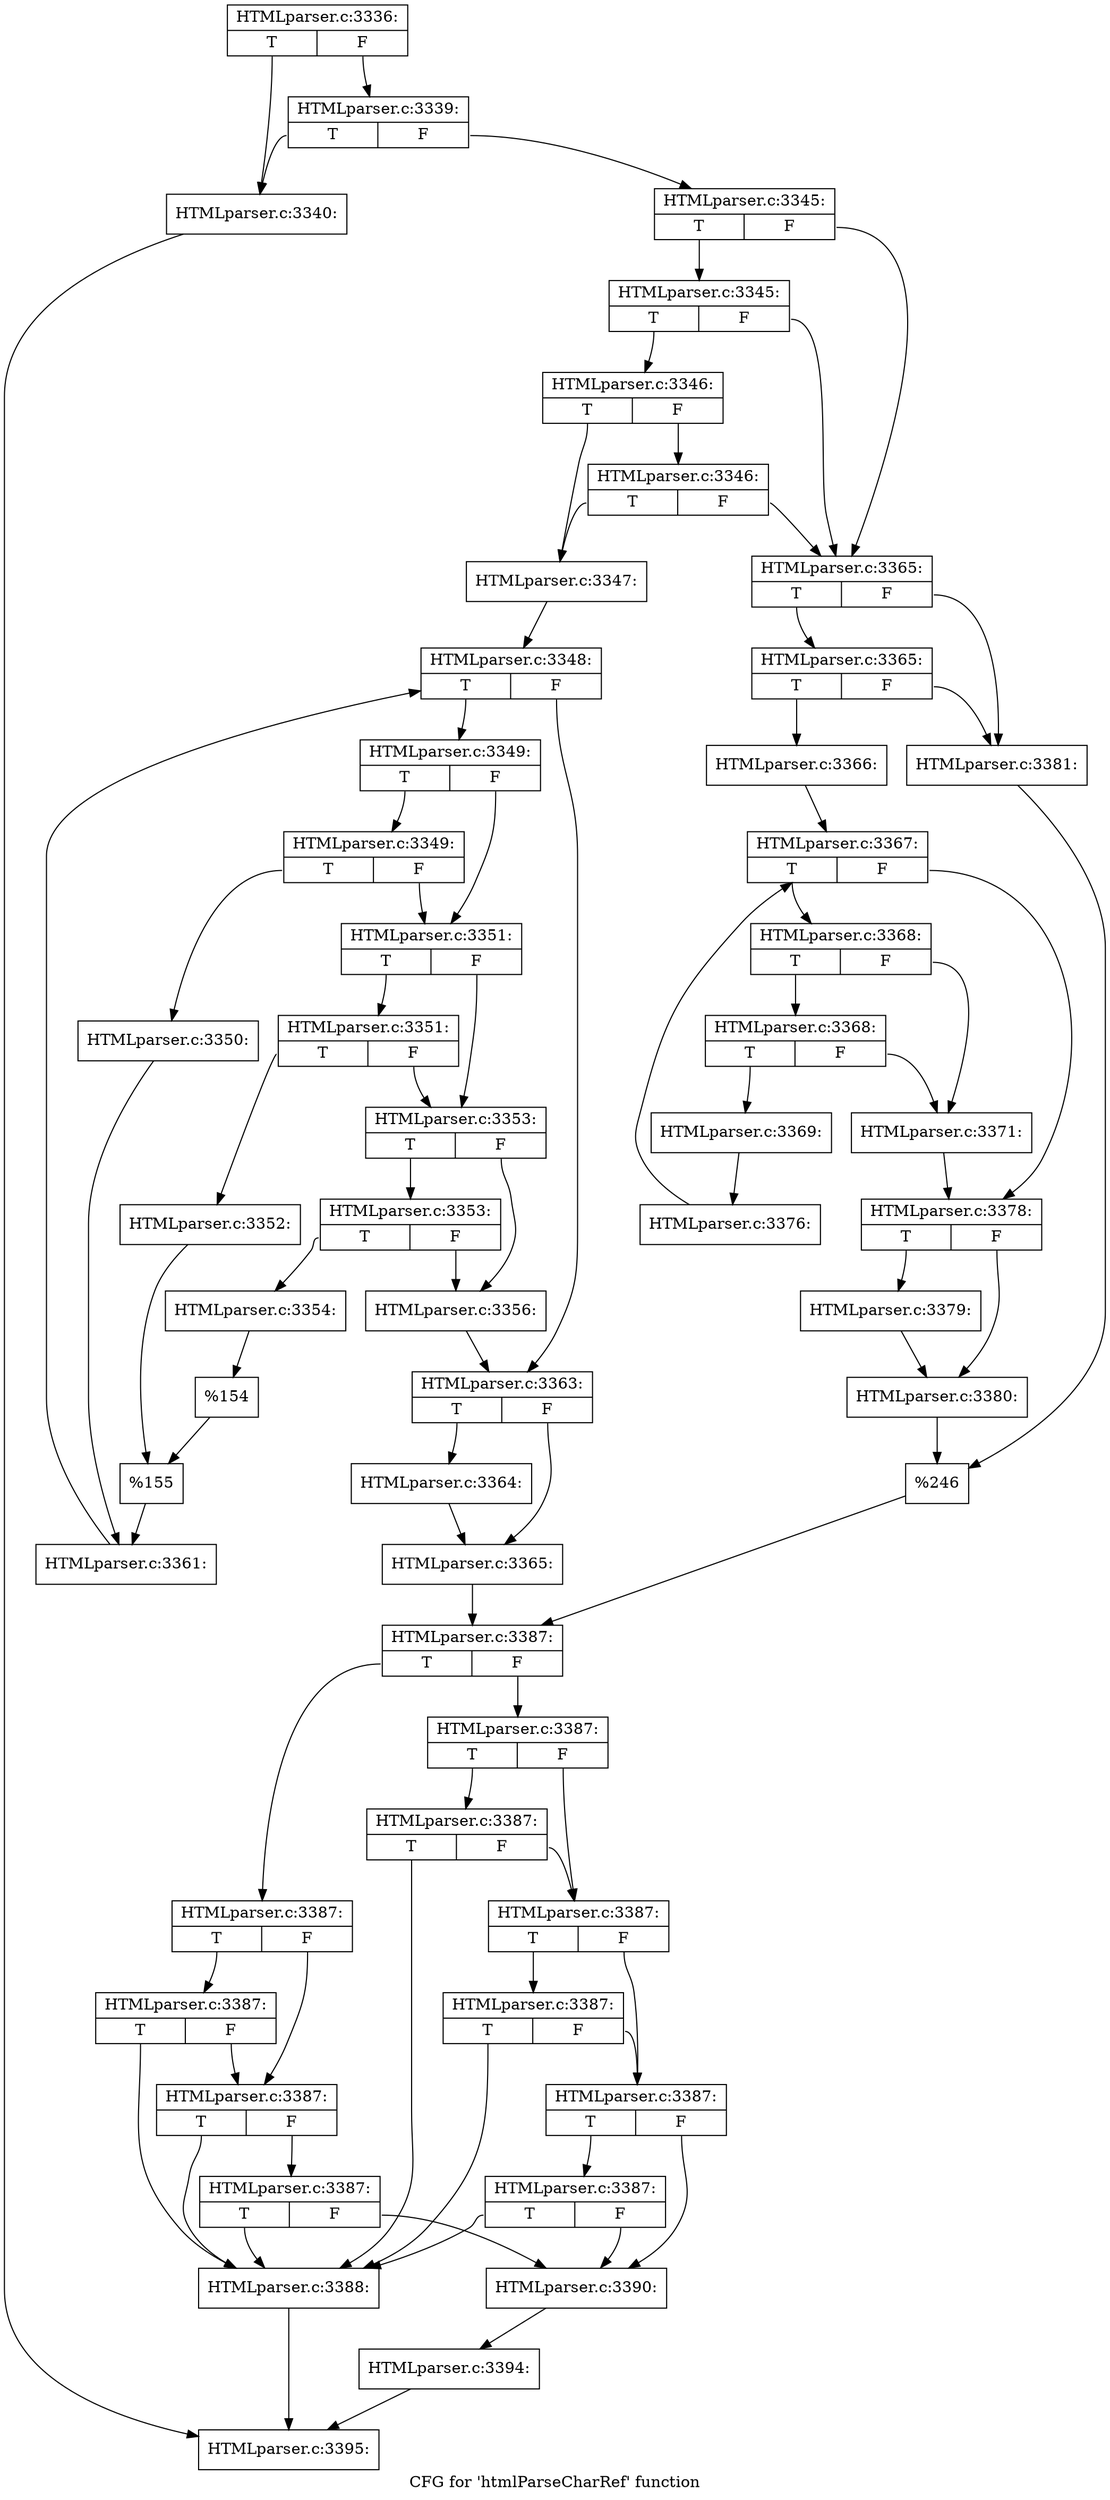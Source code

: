 digraph "CFG for 'htmlParseCharRef' function" {
	label="CFG for 'htmlParseCharRef' function";

	Node0x3bedba0 [shape=record,label="{HTMLparser.c:3336:|{<s0>T|<s1>F}}"];
	Node0x3bedba0:s0 -> Node0x3bd6410;
	Node0x3bedba0:s1 -> Node0x3bd64b0;
	Node0x3bd64b0 [shape=record,label="{HTMLparser.c:3339:|{<s0>T|<s1>F}}"];
	Node0x3bd64b0:s0 -> Node0x3bd6410;
	Node0x3bd64b0:s1 -> Node0x3bd6460;
	Node0x3bd6410 [shape=record,label="{HTMLparser.c:3340:}"];
	Node0x3bd6410 -> Node0x3bedb50;
	Node0x3bd6460 [shape=record,label="{HTMLparser.c:3345:|{<s0>T|<s1>F}}"];
	Node0x3bd6460:s0 -> Node0x3c2d5e0;
	Node0x3bd6460:s1 -> Node0x3c2d510;
	Node0x3c2d5e0 [shape=record,label="{HTMLparser.c:3345:|{<s0>T|<s1>F}}"];
	Node0x3c2d5e0:s0 -> Node0x3c2d560;
	Node0x3c2d5e0:s1 -> Node0x3c2d510;
	Node0x3c2d560 [shape=record,label="{HTMLparser.c:3346:|{<s0>T|<s1>F}}"];
	Node0x3c2d560:s0 -> Node0x3c2d470;
	Node0x3c2d560:s1 -> Node0x3c2e110;
	Node0x3c2e110 [shape=record,label="{HTMLparser.c:3346:|{<s0>T|<s1>F}}"];
	Node0x3c2e110:s0 -> Node0x3c2d470;
	Node0x3c2e110:s1 -> Node0x3c2d510;
	Node0x3c2d470 [shape=record,label="{HTMLparser.c:3347:}"];
	Node0x3c2d470 -> Node0x3c2ff00;
	Node0x3c2ff00 [shape=record,label="{HTMLparser.c:3348:|{<s0>T|<s1>F}}"];
	Node0x3c2ff00:s0 -> Node0x3c30550;
	Node0x3c2ff00:s1 -> Node0x3c300f0;
	Node0x3c30550 [shape=record,label="{HTMLparser.c:3349:|{<s0>T|<s1>F}}"];
	Node0x3c30550:s0 -> Node0x3c30830;
	Node0x3c30550:s1 -> Node0x3c307e0;
	Node0x3c30830 [shape=record,label="{HTMLparser.c:3349:|{<s0>T|<s1>F}}"];
	Node0x3c30830:s0 -> Node0x3c30740;
	Node0x3c30830:s1 -> Node0x3c307e0;
	Node0x3c30740 [shape=record,label="{HTMLparser.c:3350:}"];
	Node0x3c30740 -> Node0x3c30790;
	Node0x3c307e0 [shape=record,label="{HTMLparser.c:3351:|{<s0>T|<s1>F}}"];
	Node0x3c307e0:s0 -> Node0x3c31b20;
	Node0x3c307e0:s1 -> Node0x3c31ad0;
	Node0x3c31b20 [shape=record,label="{HTMLparser.c:3351:|{<s0>T|<s1>F}}"];
	Node0x3c31b20:s0 -> Node0x3c31a30;
	Node0x3c31b20:s1 -> Node0x3c31ad0;
	Node0x3c31a30 [shape=record,label="{HTMLparser.c:3352:}"];
	Node0x3c31a30 -> Node0x3c31a80;
	Node0x3c31ad0 [shape=record,label="{HTMLparser.c:3353:|{<s0>T|<s1>F}}"];
	Node0x3c31ad0:s0 -> Node0x3c32fd0;
	Node0x3c31ad0:s1 -> Node0x3c32f80;
	Node0x3c32fd0 [shape=record,label="{HTMLparser.c:3353:|{<s0>T|<s1>F}}"];
	Node0x3c32fd0:s0 -> Node0x3c32ee0;
	Node0x3c32fd0:s1 -> Node0x3c32f80;
	Node0x3c32ee0 [shape=record,label="{HTMLparser.c:3354:}"];
	Node0x3c32ee0 -> Node0x3c32f30;
	Node0x3c32f80 [shape=record,label="{HTMLparser.c:3356:}"];
	Node0x3c32f80 -> Node0x3c300f0;
	Node0x3c32f30 [shape=record,label="{%154}"];
	Node0x3c32f30 -> Node0x3c31a80;
	Node0x3c31a80 [shape=record,label="{%155}"];
	Node0x3c31a80 -> Node0x3c30790;
	Node0x3c30790 [shape=record,label="{HTMLparser.c:3361:}"];
	Node0x3c30790 -> Node0x3c2ff00;
	Node0x3c300f0 [shape=record,label="{HTMLparser.c:3363:|{<s0>T|<s1>F}}"];
	Node0x3c300f0:s0 -> Node0x3c34c70;
	Node0x3c300f0:s1 -> Node0x3c34cc0;
	Node0x3c34c70 [shape=record,label="{HTMLparser.c:3364:}"];
	Node0x3c34c70 -> Node0x3c34cc0;
	Node0x3c34cc0 [shape=record,label="{HTMLparser.c:3365:}"];
	Node0x3c34cc0 -> Node0x3c2d4c0;
	Node0x3c2d510 [shape=record,label="{HTMLparser.c:3365:|{<s0>T|<s1>F}}"];
	Node0x3c2d510:s0 -> Node0x3c355d0;
	Node0x3c2d510:s1 -> Node0x3c35580;
	Node0x3c355d0 [shape=record,label="{HTMLparser.c:3365:|{<s0>T|<s1>F}}"];
	Node0x3c355d0:s0 -> Node0x3c354e0;
	Node0x3c355d0:s1 -> Node0x3c35580;
	Node0x3c354e0 [shape=record,label="{HTMLparser.c:3366:}"];
	Node0x3c354e0 -> Node0x3c36a60;
	Node0x3c36a60 [shape=record,label="{HTMLparser.c:3367:|{<s0>T|<s1>F}}"];
	Node0x3c36a60:s0 -> Node0x3c370e0;
	Node0x3c36a60:s1 -> Node0x3c36c80;
	Node0x3c370e0 [shape=record,label="{HTMLparser.c:3368:|{<s0>T|<s1>F}}"];
	Node0x3c370e0:s0 -> Node0x3c373c0;
	Node0x3c370e0:s1 -> Node0x3c37370;
	Node0x3c373c0 [shape=record,label="{HTMLparser.c:3368:|{<s0>T|<s1>F}}"];
	Node0x3c373c0:s0 -> Node0x3c372d0;
	Node0x3c373c0:s1 -> Node0x3c37370;
	Node0x3c372d0 [shape=record,label="{HTMLparser.c:3369:}"];
	Node0x3c372d0 -> Node0x3c37320;
	Node0x3c37370 [shape=record,label="{HTMLparser.c:3371:}"];
	Node0x3c37370 -> Node0x3c36c80;
	Node0x3c37320 [shape=record,label="{HTMLparser.c:3376:}"];
	Node0x3c37320 -> Node0x3c36a60;
	Node0x3c36c80 [shape=record,label="{HTMLparser.c:3378:|{<s0>T|<s1>F}}"];
	Node0x3c36c80:s0 -> Node0x3b6a690;
	Node0x3c36c80:s1 -> Node0x3b6a6e0;
	Node0x3b6a690 [shape=record,label="{HTMLparser.c:3379:}"];
	Node0x3b6a690 -> Node0x3b6a6e0;
	Node0x3b6a6e0 [shape=record,label="{HTMLparser.c:3380:}"];
	Node0x3b6a6e0 -> Node0x3c35530;
	Node0x3c35580 [shape=record,label="{HTMLparser.c:3381:}"];
	Node0x3c35580 -> Node0x3c35530;
	Node0x3c35530 [shape=record,label="{%246}"];
	Node0x3c35530 -> Node0x3c2d4c0;
	Node0x3c2d4c0 [shape=record,label="{HTMLparser.c:3387:|{<s0>T|<s1>F}}"];
	Node0x3c2d4c0:s0 -> Node0x3b6b630;
	Node0x3c2d4c0:s1 -> Node0x3b6b680;
	Node0x3b6b630 [shape=record,label="{HTMLparser.c:3387:|{<s0>T|<s1>F}}"];
	Node0x3b6b630:s0 -> Node0x3b6b9b0;
	Node0x3b6b630:s1 -> Node0x3b6b960;
	Node0x3b6b9b0 [shape=record,label="{HTMLparser.c:3387:|{<s0>T|<s1>F}}"];
	Node0x3b6b9b0:s0 -> Node0x3b6b540;
	Node0x3b6b9b0:s1 -> Node0x3b6b960;
	Node0x3b6b960 [shape=record,label="{HTMLparser.c:3387:|{<s0>T|<s1>F}}"];
	Node0x3b6b960:s0 -> Node0x3b6b540;
	Node0x3b6b960:s1 -> Node0x3b6b910;
	Node0x3b6b910 [shape=record,label="{HTMLparser.c:3387:|{<s0>T|<s1>F}}"];
	Node0x3b6b910:s0 -> Node0x3b6b540;
	Node0x3b6b910:s1 -> Node0x3b6b5e0;
	Node0x3b6b680 [shape=record,label="{HTMLparser.c:3387:|{<s0>T|<s1>F}}"];
	Node0x3b6b680:s0 -> Node0x3b6c060;
	Node0x3b6b680:s1 -> Node0x3b6c010;
	Node0x3b6c060 [shape=record,label="{HTMLparser.c:3387:|{<s0>T|<s1>F}}"];
	Node0x3b6c060:s0 -> Node0x3b6b540;
	Node0x3b6c060:s1 -> Node0x3b6c010;
	Node0x3b6c010 [shape=record,label="{HTMLparser.c:3387:|{<s0>T|<s1>F}}"];
	Node0x3b6c010:s0 -> Node0x3b6c3d0;
	Node0x3b6c010:s1 -> Node0x3b6bfc0;
	Node0x3b6c3d0 [shape=record,label="{HTMLparser.c:3387:|{<s0>T|<s1>F}}"];
	Node0x3b6c3d0:s0 -> Node0x3b6b540;
	Node0x3b6c3d0:s1 -> Node0x3b6bfc0;
	Node0x3b6bfc0 [shape=record,label="{HTMLparser.c:3387:|{<s0>T|<s1>F}}"];
	Node0x3b6bfc0:s0 -> Node0x3b6c780;
	Node0x3b6bfc0:s1 -> Node0x3b6b5e0;
	Node0x3b6c780 [shape=record,label="{HTMLparser.c:3387:|{<s0>T|<s1>F}}"];
	Node0x3b6c780:s0 -> Node0x3b6b540;
	Node0x3b6c780:s1 -> Node0x3b6b5e0;
	Node0x3b6b540 [shape=record,label="{HTMLparser.c:3388:}"];
	Node0x3b6b540 -> Node0x3bedb50;
	Node0x3b6b5e0 [shape=record,label="{HTMLparser.c:3390:}"];
	Node0x3b6b5e0 -> Node0x3b6b590;
	Node0x3b6b590 [shape=record,label="{HTMLparser.c:3394:}"];
	Node0x3b6b590 -> Node0x3bedb50;
	Node0x3bedb50 [shape=record,label="{HTMLparser.c:3395:}"];
}
